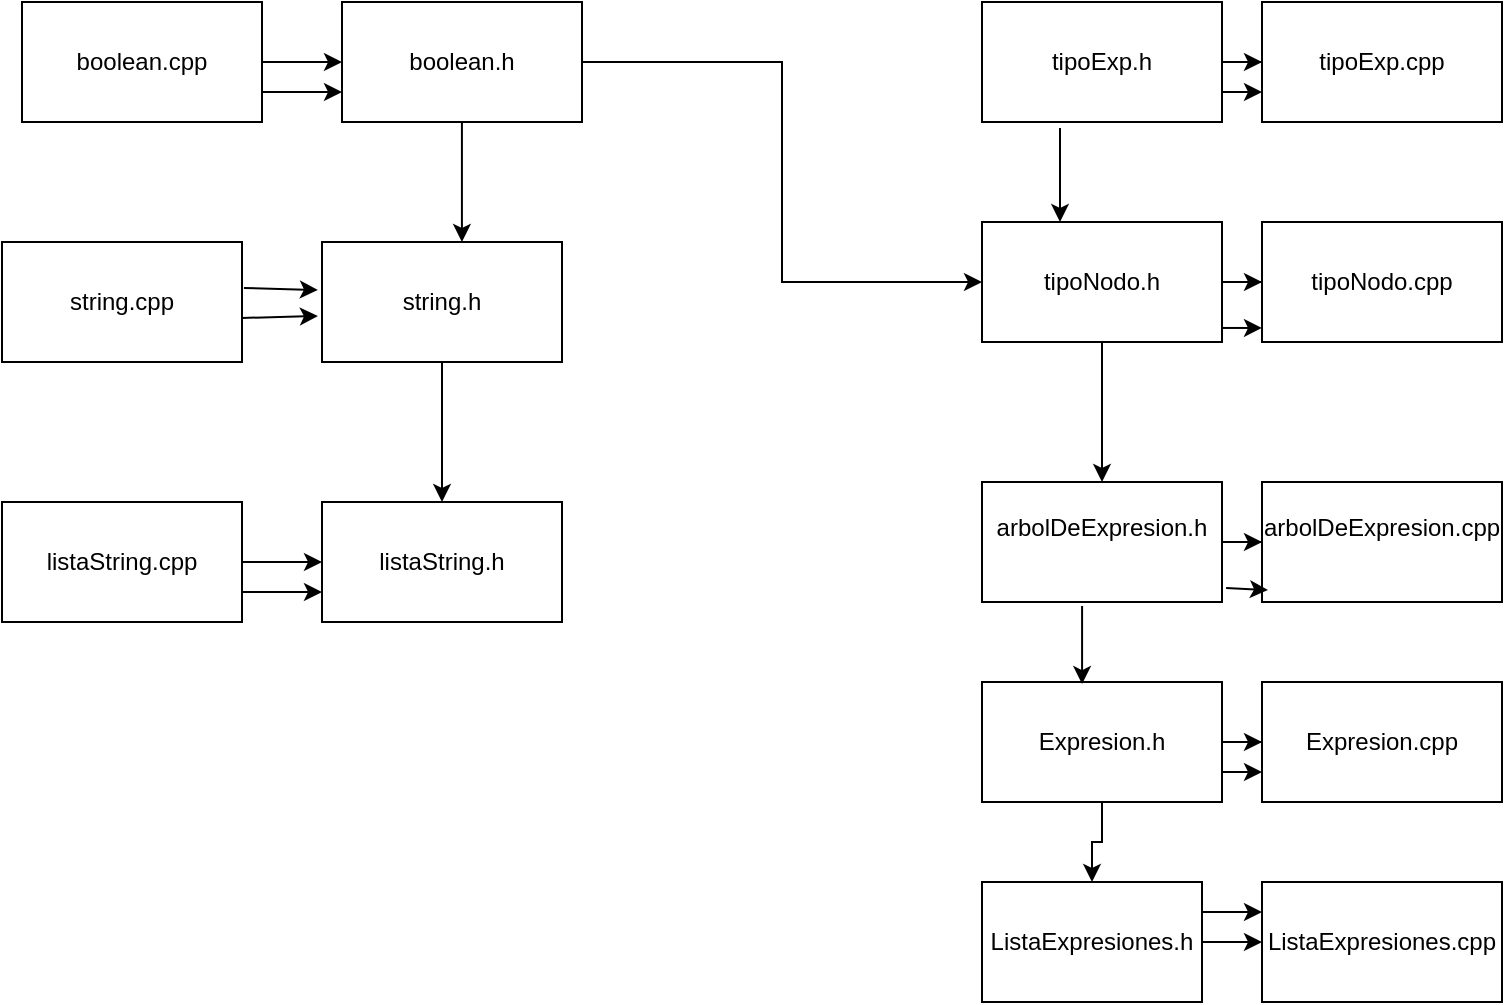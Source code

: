 <mxfile version="23.1.6" type="github">
  <diagram name="Página-1" id="Im5PUcxXB0FxtE-o0Cz-">
    <mxGraphModel dx="838" dy="569" grid="1" gridSize="10" guides="1" tooltips="1" connect="1" arrows="1" fold="1" page="1" pageScale="1" pageWidth="827" pageHeight="1169" math="0" shadow="0">
      <root>
        <mxCell id="0" />
        <mxCell id="1" parent="0" />
        <mxCell id="tc081OkxSJZgWqqonnpF-15" style="edgeStyle=orthogonalEdgeStyle;rounded=0;orthogonalLoop=1;jettySize=auto;html=1;entryX=0;entryY=0.5;entryDx=0;entryDy=0;" parent="1" source="tc081OkxSJZgWqqonnpF-1" target="tc081OkxSJZgWqqonnpF-5" edge="1">
          <mxGeometry relative="1" as="geometry" />
        </mxCell>
        <mxCell id="tc081OkxSJZgWqqonnpF-1" value="boolean.h" style="rounded=0;whiteSpace=wrap;html=1;" parent="1" vertex="1">
          <mxGeometry x="170" y="60" width="120" height="60" as="geometry" />
        </mxCell>
        <mxCell id="tc081OkxSJZgWqqonnpF-17" style="edgeStyle=orthogonalEdgeStyle;rounded=0;orthogonalLoop=1;jettySize=auto;html=1;entryX=0.5;entryY=0;entryDx=0;entryDy=0;" parent="1" source="tc081OkxSJZgWqqonnpF-2" target="tc081OkxSJZgWqqonnpF-3" edge="1">
          <mxGeometry relative="1" as="geometry" />
        </mxCell>
        <mxCell id="tc081OkxSJZgWqqonnpF-2" value="string.h" style="rounded=0;whiteSpace=wrap;html=1;" parent="1" vertex="1">
          <mxGeometry x="160" y="180" width="120" height="60" as="geometry" />
        </mxCell>
        <mxCell id="tc081OkxSJZgWqqonnpF-3" value="listaString.h" style="rounded=0;whiteSpace=wrap;html=1;" parent="1" vertex="1">
          <mxGeometry x="160" y="310" width="120" height="60" as="geometry" />
        </mxCell>
        <mxCell id="pZNVOMZLnjxy2q8FoQQ8-17" style="edgeStyle=orthogonalEdgeStyle;rounded=0;orthogonalLoop=1;jettySize=auto;html=1;entryX=0;entryY=0.5;entryDx=0;entryDy=0;" edge="1" parent="1" source="tc081OkxSJZgWqqonnpF-4" target="pZNVOMZLnjxy2q8FoQQ8-16">
          <mxGeometry relative="1" as="geometry" />
        </mxCell>
        <mxCell id="tc081OkxSJZgWqqonnpF-4" value="tipoExp.h" style="rounded=0;whiteSpace=wrap;html=1;" parent="1" vertex="1">
          <mxGeometry x="490" y="60" width="120" height="60" as="geometry" />
        </mxCell>
        <mxCell id="pZNVOMZLnjxy2q8FoQQ8-12" style="edgeStyle=orthogonalEdgeStyle;rounded=0;orthogonalLoop=1;jettySize=auto;html=1;" edge="1" parent="1" source="tc081OkxSJZgWqqonnpF-5" target="pZNVOMZLnjxy2q8FoQQ8-4">
          <mxGeometry relative="1" as="geometry" />
        </mxCell>
        <mxCell id="tc081OkxSJZgWqqonnpF-5" value="tipoNodo.h" style="rounded=0;whiteSpace=wrap;html=1;" parent="1" vertex="1">
          <mxGeometry x="490" y="170" width="120" height="60" as="geometry" />
        </mxCell>
        <mxCell id="pZNVOMZLnjxy2q8FoQQ8-11" style="edgeStyle=orthogonalEdgeStyle;rounded=0;orthogonalLoop=1;jettySize=auto;html=1;" edge="1" parent="1" source="tc081OkxSJZgWqqonnpF-6" target="pZNVOMZLnjxy2q8FoQQ8-5">
          <mxGeometry relative="1" as="geometry" />
        </mxCell>
        <mxCell id="tc081OkxSJZgWqqonnpF-6" value="arbolDeExpresion.h&lt;div&gt;&lt;br&gt;&lt;/div&gt;" style="rounded=0;whiteSpace=wrap;html=1;" parent="1" vertex="1">
          <mxGeometry x="490" y="300" width="120" height="60" as="geometry" />
        </mxCell>
        <mxCell id="tc081OkxSJZgWqqonnpF-19" style="edgeStyle=orthogonalEdgeStyle;rounded=0;orthogonalLoop=1;jettySize=auto;html=1;" parent="1" source="tc081OkxSJZgWqqonnpF-7" target="tc081OkxSJZgWqqonnpF-18" edge="1">
          <mxGeometry relative="1" as="geometry" />
        </mxCell>
        <mxCell id="pZNVOMZLnjxy2q8FoQQ8-10" style="edgeStyle=orthogonalEdgeStyle;rounded=0;orthogonalLoop=1;jettySize=auto;html=1;entryX=0;entryY=0.5;entryDx=0;entryDy=0;" edge="1" parent="1" source="tc081OkxSJZgWqqonnpF-7" target="pZNVOMZLnjxy2q8FoQQ8-6">
          <mxGeometry relative="1" as="geometry" />
        </mxCell>
        <mxCell id="tc081OkxSJZgWqqonnpF-7" value="Expresion.h" style="rounded=0;whiteSpace=wrap;html=1;" parent="1" vertex="1">
          <mxGeometry x="490" y="400" width="120" height="60" as="geometry" />
        </mxCell>
        <mxCell id="tc081OkxSJZgWqqonnpF-9" value="" style="endArrow=classic;html=1;rounded=0;" parent="1" edge="1">
          <mxGeometry width="50" height="50" relative="1" as="geometry">
            <mxPoint x="430" y="310" as="sourcePoint" />
            <mxPoint x="430" y="310" as="targetPoint" />
          </mxGeometry>
        </mxCell>
        <mxCell id="tc081OkxSJZgWqqonnpF-11" value="" style="endArrow=classic;html=1;rounded=0;exitX=0.325;exitY=1.05;exitDx=0;exitDy=0;exitPerimeter=0;" parent="1" source="tc081OkxSJZgWqqonnpF-4" edge="1">
          <mxGeometry width="50" height="50" relative="1" as="geometry">
            <mxPoint x="520" y="180" as="sourcePoint" />
            <mxPoint x="529" y="170" as="targetPoint" />
          </mxGeometry>
        </mxCell>
        <mxCell id="tc081OkxSJZgWqqonnpF-13" value="" style="endArrow=classic;html=1;rounded=0;entryX=0.5;entryY=0;entryDx=0;entryDy=0;exitX=0.5;exitY=1;exitDx=0;exitDy=0;" parent="1" source="tc081OkxSJZgWqqonnpF-5" target="tc081OkxSJZgWqqonnpF-6" edge="1">
          <mxGeometry width="50" height="50" relative="1" as="geometry">
            <mxPoint x="540" y="270" as="sourcePoint" />
            <mxPoint x="590" y="220" as="targetPoint" />
          </mxGeometry>
        </mxCell>
        <mxCell id="tc081OkxSJZgWqqonnpF-14" value="" style="endArrow=classic;html=1;rounded=0;exitX=0.417;exitY=1.033;exitDx=0;exitDy=0;exitPerimeter=0;entryX=0.417;entryY=0.017;entryDx=0;entryDy=0;entryPerimeter=0;" parent="1" source="tc081OkxSJZgWqqonnpF-6" target="tc081OkxSJZgWqqonnpF-7" edge="1">
          <mxGeometry width="50" height="50" relative="1" as="geometry">
            <mxPoint x="530" y="420" as="sourcePoint" />
            <mxPoint x="580" y="370" as="targetPoint" />
          </mxGeometry>
        </mxCell>
        <mxCell id="tc081OkxSJZgWqqonnpF-16" style="edgeStyle=orthogonalEdgeStyle;rounded=0;orthogonalLoop=1;jettySize=auto;html=1;entryX=0.583;entryY=0;entryDx=0;entryDy=0;entryPerimeter=0;" parent="1" source="tc081OkxSJZgWqqonnpF-1" target="tc081OkxSJZgWqqonnpF-2" edge="1">
          <mxGeometry relative="1" as="geometry" />
        </mxCell>
        <mxCell id="pZNVOMZLnjxy2q8FoQQ8-8" style="edgeStyle=orthogonalEdgeStyle;rounded=0;orthogonalLoop=1;jettySize=auto;html=1;entryX=0;entryY=0.5;entryDx=0;entryDy=0;" edge="1" parent="1" source="tc081OkxSJZgWqqonnpF-18" target="pZNVOMZLnjxy2q8FoQQ8-7">
          <mxGeometry relative="1" as="geometry" />
        </mxCell>
        <mxCell id="tc081OkxSJZgWqqonnpF-18" value="ListaExpresiones.h" style="rounded=0;whiteSpace=wrap;html=1;" parent="1" vertex="1">
          <mxGeometry x="490" y="500" width="110" height="60" as="geometry" />
        </mxCell>
        <mxCell id="pZNVOMZLnjxy2q8FoQQ8-25" style="edgeStyle=orthogonalEdgeStyle;rounded=0;orthogonalLoop=1;jettySize=auto;html=1;entryX=0;entryY=0.5;entryDx=0;entryDy=0;" edge="1" parent="1" source="pZNVOMZLnjxy2q8FoQQ8-1" target="tc081OkxSJZgWqqonnpF-1">
          <mxGeometry relative="1" as="geometry" />
        </mxCell>
        <mxCell id="pZNVOMZLnjxy2q8FoQQ8-1" value="boolean.cpp" style="rounded=0;whiteSpace=wrap;html=1;" vertex="1" parent="1">
          <mxGeometry x="10" y="60" width="120" height="60" as="geometry" />
        </mxCell>
        <mxCell id="pZNVOMZLnjxy2q8FoQQ8-2" value="string.cpp" style="rounded=0;whiteSpace=wrap;html=1;" vertex="1" parent="1">
          <mxGeometry y="180" width="120" height="60" as="geometry" />
        </mxCell>
        <mxCell id="pZNVOMZLnjxy2q8FoQQ8-22" style="edgeStyle=orthogonalEdgeStyle;rounded=0;orthogonalLoop=1;jettySize=auto;html=1;entryX=0;entryY=0.5;entryDx=0;entryDy=0;" edge="1" parent="1" source="pZNVOMZLnjxy2q8FoQQ8-3" target="tc081OkxSJZgWqqonnpF-3">
          <mxGeometry relative="1" as="geometry">
            <mxPoint x="140" y="340" as="targetPoint" />
          </mxGeometry>
        </mxCell>
        <mxCell id="pZNVOMZLnjxy2q8FoQQ8-3" value="listaString.cpp" style="rounded=0;whiteSpace=wrap;html=1;" vertex="1" parent="1">
          <mxGeometry y="310" width="120" height="60" as="geometry" />
        </mxCell>
        <mxCell id="pZNVOMZLnjxy2q8FoQQ8-4" value="tipoNodo.cpp" style="rounded=0;whiteSpace=wrap;html=1;" vertex="1" parent="1">
          <mxGeometry x="630" y="170" width="120" height="60" as="geometry" />
        </mxCell>
        <mxCell id="pZNVOMZLnjxy2q8FoQQ8-5" value="arbolDeExpresion.cpp&lt;div&gt;&lt;br&gt;&lt;/div&gt;" style="rounded=0;whiteSpace=wrap;html=1;" vertex="1" parent="1">
          <mxGeometry x="630" y="300" width="120" height="60" as="geometry" />
        </mxCell>
        <mxCell id="pZNVOMZLnjxy2q8FoQQ8-6" value="Expresion.cpp" style="rounded=0;whiteSpace=wrap;html=1;" vertex="1" parent="1">
          <mxGeometry x="630" y="400" width="120" height="60" as="geometry" />
        </mxCell>
        <mxCell id="pZNVOMZLnjxy2q8FoQQ8-7" value="ListaExpresiones.cpp" style="rounded=0;whiteSpace=wrap;html=1;" vertex="1" parent="1">
          <mxGeometry x="630" y="500" width="120" height="60" as="geometry" />
        </mxCell>
        <mxCell id="pZNVOMZLnjxy2q8FoQQ8-9" value="" style="endArrow=classic;html=1;rounded=0;exitX=1;exitY=0.25;exitDx=0;exitDy=0;entryX=0;entryY=0.25;entryDx=0;entryDy=0;" edge="1" parent="1" source="tc081OkxSJZgWqqonnpF-18" target="pZNVOMZLnjxy2q8FoQQ8-7">
          <mxGeometry width="50" height="50" relative="1" as="geometry">
            <mxPoint x="610" y="550" as="sourcePoint" />
            <mxPoint x="660" y="500" as="targetPoint" />
          </mxGeometry>
        </mxCell>
        <mxCell id="pZNVOMZLnjxy2q8FoQQ8-13" value="" style="endArrow=classic;html=1;rounded=0;exitX=1.017;exitY=0.883;exitDx=0;exitDy=0;exitPerimeter=0;entryX=0.025;entryY=0.9;entryDx=0;entryDy=0;entryPerimeter=0;" edge="1" parent="1" source="tc081OkxSJZgWqqonnpF-6" target="pZNVOMZLnjxy2q8FoQQ8-5">
          <mxGeometry width="50" height="50" relative="1" as="geometry">
            <mxPoint x="610" y="390" as="sourcePoint" />
            <mxPoint x="660" y="340" as="targetPoint" />
          </mxGeometry>
        </mxCell>
        <mxCell id="pZNVOMZLnjxy2q8FoQQ8-14" value="" style="endArrow=classic;html=1;rounded=0;entryX=0;entryY=0.75;entryDx=0;entryDy=0;exitX=1;exitY=0.75;exitDx=0;exitDy=0;" edge="1" parent="1" source="tc081OkxSJZgWqqonnpF-7" target="pZNVOMZLnjxy2q8FoQQ8-6">
          <mxGeometry width="50" height="50" relative="1" as="geometry">
            <mxPoint x="610" y="510" as="sourcePoint" />
            <mxPoint x="660" y="460" as="targetPoint" />
          </mxGeometry>
        </mxCell>
        <mxCell id="pZNVOMZLnjxy2q8FoQQ8-15" value="" style="endArrow=classic;html=1;rounded=0;entryX=0;entryY=0.883;entryDx=0;entryDy=0;entryPerimeter=0;exitX=1;exitY=0.883;exitDx=0;exitDy=0;exitPerimeter=0;" edge="1" parent="1" source="tc081OkxSJZgWqqonnpF-5" target="pZNVOMZLnjxy2q8FoQQ8-4">
          <mxGeometry width="50" height="50" relative="1" as="geometry">
            <mxPoint x="330" y="490" as="sourcePoint" />
            <mxPoint x="380" y="440" as="targetPoint" />
          </mxGeometry>
        </mxCell>
        <mxCell id="pZNVOMZLnjxy2q8FoQQ8-16" value="tipoExp.cpp" style="rounded=0;whiteSpace=wrap;html=1;" vertex="1" parent="1">
          <mxGeometry x="630" y="60" width="120" height="60" as="geometry" />
        </mxCell>
        <mxCell id="pZNVOMZLnjxy2q8FoQQ8-18" value="" style="endArrow=classic;html=1;rounded=0;exitX=1;exitY=0.75;exitDx=0;exitDy=0;entryX=0;entryY=0.75;entryDx=0;entryDy=0;" edge="1" parent="1" source="tc081OkxSJZgWqqonnpF-4" target="pZNVOMZLnjxy2q8FoQQ8-16">
          <mxGeometry width="50" height="50" relative="1" as="geometry">
            <mxPoint x="610" y="160" as="sourcePoint" />
            <mxPoint x="640" y="105" as="targetPoint" />
          </mxGeometry>
        </mxCell>
        <mxCell id="pZNVOMZLnjxy2q8FoQQ8-19" value="" style="endArrow=classic;html=1;rounded=0;entryX=0;entryY=0.75;entryDx=0;entryDy=0;exitX=1;exitY=0.75;exitDx=0;exitDy=0;" edge="1" parent="1" source="pZNVOMZLnjxy2q8FoQQ8-1" target="tc081OkxSJZgWqqonnpF-1">
          <mxGeometry width="50" height="50" relative="1" as="geometry">
            <mxPoint x="360" y="340" as="sourcePoint" />
            <mxPoint x="410" y="290" as="targetPoint" />
          </mxGeometry>
        </mxCell>
        <mxCell id="pZNVOMZLnjxy2q8FoQQ8-20" value="" style="endArrow=classic;html=1;rounded=0;entryX=0;entryY=0.75;entryDx=0;entryDy=0;exitX=1;exitY=0.75;exitDx=0;exitDy=0;" edge="1" parent="1" source="pZNVOMZLnjxy2q8FoQQ8-3" target="tc081OkxSJZgWqqonnpF-3">
          <mxGeometry width="50" height="50" relative="1" as="geometry">
            <mxPoint x="360" y="340" as="sourcePoint" />
            <mxPoint x="410" y="290" as="targetPoint" />
          </mxGeometry>
        </mxCell>
        <mxCell id="pZNVOMZLnjxy2q8FoQQ8-21" value="" style="endArrow=classic;html=1;rounded=0;entryX=-0.017;entryY=0.617;entryDx=0;entryDy=0;entryPerimeter=0;exitX=1;exitY=0.633;exitDx=0;exitDy=0;exitPerimeter=0;" edge="1" parent="1" source="pZNVOMZLnjxy2q8FoQQ8-2" target="tc081OkxSJZgWqqonnpF-2">
          <mxGeometry width="50" height="50" relative="1" as="geometry">
            <mxPoint x="360" y="340" as="sourcePoint" />
            <mxPoint x="410" y="290" as="targetPoint" />
          </mxGeometry>
        </mxCell>
        <mxCell id="pZNVOMZLnjxy2q8FoQQ8-24" value="" style="endArrow=classic;html=1;rounded=0;entryX=-0.017;entryY=0.4;entryDx=0;entryDy=0;entryPerimeter=0;exitX=1.008;exitY=0.383;exitDx=0;exitDy=0;exitPerimeter=0;" edge="1" parent="1" source="pZNVOMZLnjxy2q8FoQQ8-2" target="tc081OkxSJZgWqqonnpF-2">
          <mxGeometry width="50" height="50" relative="1" as="geometry">
            <mxPoint x="90" y="320" as="sourcePoint" />
            <mxPoint x="140" y="270" as="targetPoint" />
          </mxGeometry>
        </mxCell>
      </root>
    </mxGraphModel>
  </diagram>
</mxfile>
